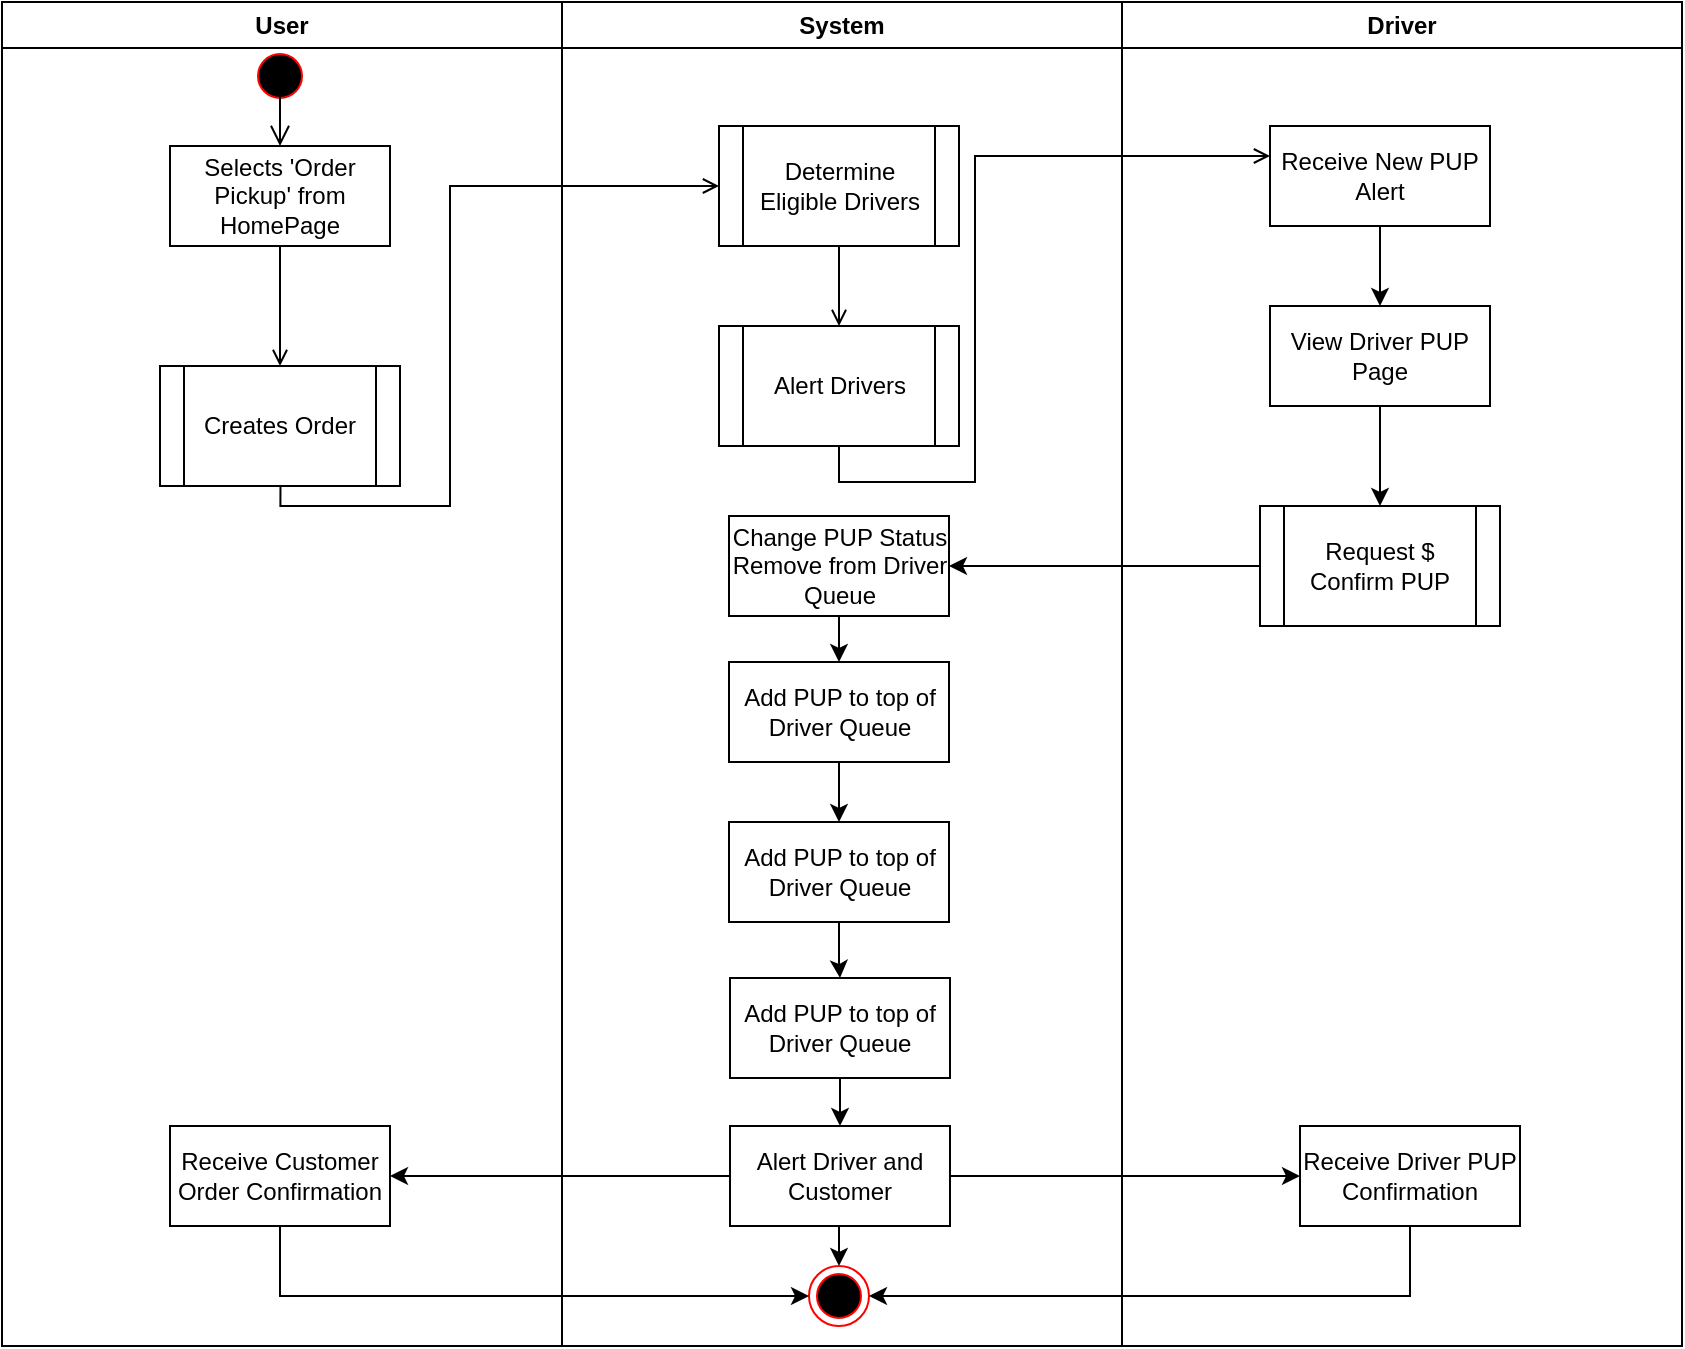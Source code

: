 <mxfile version="12.2.7" type="github" pages="1">
  <diagram name="Page-1" id="e7e014a7-5840-1c2e-5031-d8a46d1fe8dd">
    <mxGraphModel dx="1173" dy="723" grid="1" gridSize="10" guides="1" tooltips="1" connect="1" arrows="1" fold="1" page="1" pageScale="1" pageWidth="1169" pageHeight="826" background="#ffffff" math="0" shadow="0">
      <root>
        <mxCell id="0"/>
        <mxCell id="1" parent="0"/>
        <mxCell id="2" value="User" style="swimlane;whiteSpace=wrap" parent="1" vertex="1">
          <mxGeometry x="165" y="128" width="280" height="672" as="geometry"/>
        </mxCell>
        <mxCell id="5" value="" style="ellipse;shape=startState;fillColor=#000000;strokeColor=#ff0000;" parent="2" vertex="1">
          <mxGeometry x="124" y="22" width="30" height="30" as="geometry"/>
        </mxCell>
        <mxCell id="6" value="" style="edgeStyle=elbowEdgeStyle;elbow=horizontal;verticalAlign=bottom;endArrow=open;endSize=8;strokeColor=#000000;endFill=1;rounded=0;exitX=0.5;exitY=0.846;exitDx=0;exitDy=0;exitPerimeter=0;" parent="2" source="5" target="7" edge="1">
          <mxGeometry x="99" y="10" as="geometry">
            <mxPoint x="114" y="80" as="targetPoint"/>
            <mxPoint x="139" y="52" as="sourcePoint"/>
          </mxGeometry>
        </mxCell>
        <mxCell id="7" value="Selects &#39;Order Pickup&#39; from HomePage" style="whiteSpace=wrap;" parent="2" vertex="1">
          <mxGeometry x="84" y="72" width="110" height="50" as="geometry"/>
        </mxCell>
        <mxCell id="9" value="" style="endArrow=open;strokeColor=#000000;endFill=1;rounded=0;entryX=0.5;entryY=0;entryDx=0;entryDy=0;" parent="2" source="7" target="YOjoh3aK9eh-R5aicv4c-41" edge="1">
          <mxGeometry relative="1" as="geometry">
            <mxPoint x="114" y="190" as="targetPoint"/>
          </mxGeometry>
        </mxCell>
        <mxCell id="YOjoh3aK9eh-R5aicv4c-41" value="Creates Order" style="shape=process;whiteSpace=wrap;html=1;backgroundOutline=1;" vertex="1" parent="2">
          <mxGeometry x="79" y="182" width="120" height="60" as="geometry"/>
        </mxCell>
        <mxCell id="YOjoh3aK9eh-R5aicv4c-62" value="Receive Customer Order Confirmation" style="whiteSpace=wrap;" vertex="1" parent="2">
          <mxGeometry x="84" y="562" width="110" height="50" as="geometry"/>
        </mxCell>
        <mxCell id="3" value="System" style="swimlane;whiteSpace=wrap" parent="1" vertex="1">
          <mxGeometry x="445" y="128" width="280" height="672" as="geometry"/>
        </mxCell>
        <mxCell id="17" value="" style="endArrow=open;strokeColor=#000000;endFill=1;rounded=0;exitX=0.5;exitY=1;exitDx=0;exitDy=0;entryX=0.5;entryY=0;entryDx=0;entryDy=0;" parent="3" source="YOjoh3aK9eh-R5aicv4c-42" target="YOjoh3aK9eh-R5aicv4c-43" edge="1">
          <mxGeometry relative="1" as="geometry">
            <mxPoint x="74" y="130" as="sourcePoint"/>
            <mxPoint x="74" y="190" as="targetPoint"/>
          </mxGeometry>
        </mxCell>
        <mxCell id="YOjoh3aK9eh-R5aicv4c-51" value="" style="edgeStyle=orthogonalEdgeStyle;rounded=0;orthogonalLoop=1;jettySize=auto;html=1;" edge="1" parent="3" source="30" target="YOjoh3aK9eh-R5aicv4c-50">
          <mxGeometry relative="1" as="geometry"/>
        </mxCell>
        <mxCell id="30" value="Change PUP Status Remove from Driver Queue" style="whiteSpace=wrap;" parent="3" vertex="1">
          <mxGeometry x="83.5" y="257" width="110" height="50" as="geometry"/>
        </mxCell>
        <mxCell id="YOjoh3aK9eh-R5aicv4c-54" value="" style="edgeStyle=orthogonalEdgeStyle;rounded=0;orthogonalLoop=1;jettySize=auto;html=1;" edge="1" parent="3" source="YOjoh3aK9eh-R5aicv4c-50" target="YOjoh3aK9eh-R5aicv4c-53">
          <mxGeometry relative="1" as="geometry"/>
        </mxCell>
        <mxCell id="YOjoh3aK9eh-R5aicv4c-50" value="Add PUP to top of Driver Queue" style="whiteSpace=wrap;" vertex="1" parent="3">
          <mxGeometry x="83.5" y="330" width="110" height="50" as="geometry"/>
        </mxCell>
        <mxCell id="YOjoh3aK9eh-R5aicv4c-56" value="" style="edgeStyle=orthogonalEdgeStyle;rounded=0;orthogonalLoop=1;jettySize=auto;html=1;" edge="1" parent="3" source="YOjoh3aK9eh-R5aicv4c-53" target="YOjoh3aK9eh-R5aicv4c-55">
          <mxGeometry relative="1" as="geometry"/>
        </mxCell>
        <mxCell id="YOjoh3aK9eh-R5aicv4c-53" value="Add PUP to top of Driver Queue" style="whiteSpace=wrap;" vertex="1" parent="3">
          <mxGeometry x="83.5" y="410" width="110" height="50" as="geometry"/>
        </mxCell>
        <mxCell id="YOjoh3aK9eh-R5aicv4c-59" value="" style="edgeStyle=orthogonalEdgeStyle;rounded=0;orthogonalLoop=1;jettySize=auto;html=1;" edge="1" parent="3" source="YOjoh3aK9eh-R5aicv4c-55" target="YOjoh3aK9eh-R5aicv4c-58">
          <mxGeometry relative="1" as="geometry"/>
        </mxCell>
        <mxCell id="YOjoh3aK9eh-R5aicv4c-55" value="Add PUP to top of Driver Queue" style="whiteSpace=wrap;" vertex="1" parent="3">
          <mxGeometry x="84" y="488" width="110" height="50" as="geometry"/>
        </mxCell>
        <mxCell id="YOjoh3aK9eh-R5aicv4c-67" value="" style="edgeStyle=orthogonalEdgeStyle;rounded=0;orthogonalLoop=1;jettySize=auto;html=1;entryX=0.5;entryY=0;entryDx=0;entryDy=0;" edge="1" parent="3" source="YOjoh3aK9eh-R5aicv4c-58" target="38">
          <mxGeometry relative="1" as="geometry">
            <mxPoint x="185" y="632" as="targetPoint"/>
            <Array as="points">
              <mxPoint x="138" y="622"/>
            </Array>
          </mxGeometry>
        </mxCell>
        <mxCell id="YOjoh3aK9eh-R5aicv4c-58" value="Alert Driver and Customer" style="whiteSpace=wrap;" vertex="1" parent="3">
          <mxGeometry x="84" y="562" width="110" height="50" as="geometry"/>
        </mxCell>
        <mxCell id="YOjoh3aK9eh-R5aicv4c-42" value="Determine Eligible Drivers" style="shape=process;whiteSpace=wrap;html=1;backgroundOutline=1;" vertex="1" parent="3">
          <mxGeometry x="78.5" y="62" width="120" height="60" as="geometry"/>
        </mxCell>
        <mxCell id="YOjoh3aK9eh-R5aicv4c-43" value="Alert Drivers" style="shape=process;whiteSpace=wrap;html=1;backgroundOutline=1;" vertex="1" parent="3">
          <mxGeometry x="78.5" y="162" width="120" height="60" as="geometry"/>
        </mxCell>
        <mxCell id="38" value="" style="ellipse;shape=endState;fillColor=#000000;strokeColor=#ff0000" parent="3" vertex="1">
          <mxGeometry x="123.5" y="632" width="30" height="30" as="geometry"/>
        </mxCell>
        <mxCell id="4" value="Driver" style="swimlane;whiteSpace=wrap;startSize=23;" parent="1" vertex="1">
          <mxGeometry x="725" y="128" width="280" height="672" as="geometry"/>
        </mxCell>
        <mxCell id="YOjoh3aK9eh-R5aicv4c-45" value="" style="edgeStyle=orthogonalEdgeStyle;rounded=0;orthogonalLoop=1;jettySize=auto;html=1;" edge="1" parent="4" source="18" target="YOjoh3aK9eh-R5aicv4c-44">
          <mxGeometry relative="1" as="geometry"/>
        </mxCell>
        <mxCell id="18" value="Receive New PUP Alert" style="whiteSpace=wrap;" parent="4" vertex="1">
          <mxGeometry x="74" y="62" width="110" height="50" as="geometry"/>
        </mxCell>
        <mxCell id="YOjoh3aK9eh-R5aicv4c-46" value="" style="edgeStyle=orthogonalEdgeStyle;rounded=0;orthogonalLoop=1;jettySize=auto;html=1;entryX=0.5;entryY=0;entryDx=0;entryDy=0;" edge="1" parent="4" source="YOjoh3aK9eh-R5aicv4c-44" target="YOjoh3aK9eh-R5aicv4c-47">
          <mxGeometry relative="1" as="geometry">
            <mxPoint x="129" y="282" as="targetPoint"/>
          </mxGeometry>
        </mxCell>
        <mxCell id="YOjoh3aK9eh-R5aicv4c-44" value="View Driver PUP Page" style="whiteSpace=wrap;" vertex="1" parent="4">
          <mxGeometry x="74" y="152" width="110" height="50" as="geometry"/>
        </mxCell>
        <mxCell id="YOjoh3aK9eh-R5aicv4c-47" value="Request $ Confirm PUP" style="shape=process;whiteSpace=wrap;html=1;backgroundOutline=1;" vertex="1" parent="4">
          <mxGeometry x="69" y="252" width="120" height="60" as="geometry"/>
        </mxCell>
        <mxCell id="YOjoh3aK9eh-R5aicv4c-60" value="Receive Driver PUP Confirmation" style="whiteSpace=wrap;" vertex="1" parent="4">
          <mxGeometry x="89" y="562" width="110" height="50" as="geometry"/>
        </mxCell>
        <mxCell id="11" value="" style="endArrow=open;strokeColor=#000000;endFill=1;rounded=0;exitX=0.502;exitY=1;exitDx=0;exitDy=0;exitPerimeter=0;entryX=0;entryY=0.5;entryDx=0;entryDy=0;edgeStyle=orthogonalEdgeStyle;" parent="1" source="YOjoh3aK9eh-R5aicv4c-41" target="YOjoh3aK9eh-R5aicv4c-42" edge="1">
          <mxGeometry relative="1" as="geometry">
            <mxPoint x="279" y="380" as="sourcePoint"/>
            <mxPoint x="464" y="233" as="targetPoint"/>
            <Array as="points">
              <mxPoint x="304" y="380"/>
              <mxPoint x="389" y="380"/>
              <mxPoint x="389" y="220"/>
            </Array>
          </mxGeometry>
        </mxCell>
        <mxCell id="19" value="" style="endArrow=open;strokeColor=#000000;endFill=1;rounded=0;edgeStyle=orthogonalEdgeStyle;exitX=0.5;exitY=1;exitDx=0;exitDy=0;" parent="1" source="YOjoh3aK9eh-R5aicv4c-43" target="18" edge="1">
          <mxGeometry relative="1" as="geometry">
            <mxPoint x="518.5" y="368" as="sourcePoint"/>
            <Array as="points">
              <mxPoint x="583.5" y="368"/>
              <mxPoint x="651.5" y="368"/>
              <mxPoint x="651.5" y="205"/>
            </Array>
          </mxGeometry>
        </mxCell>
        <mxCell id="YOjoh3aK9eh-R5aicv4c-49" value="" style="edgeStyle=orthogonalEdgeStyle;rounded=0;orthogonalLoop=1;jettySize=auto;html=1;entryX=1;entryY=0.5;entryDx=0;entryDy=0;" edge="1" parent="1" source="YOjoh3aK9eh-R5aicv4c-47" target="30">
          <mxGeometry relative="1" as="geometry"/>
        </mxCell>
        <mxCell id="YOjoh3aK9eh-R5aicv4c-61" value="" style="edgeStyle=orthogonalEdgeStyle;rounded=0;orthogonalLoop=1;jettySize=auto;html=1;" edge="1" parent="1" source="YOjoh3aK9eh-R5aicv4c-58" target="YOjoh3aK9eh-R5aicv4c-60">
          <mxGeometry relative="1" as="geometry"/>
        </mxCell>
        <mxCell id="YOjoh3aK9eh-R5aicv4c-63" value="" style="edgeStyle=orthogonalEdgeStyle;rounded=0;orthogonalLoop=1;jettySize=auto;html=1;" edge="1" parent="1" source="YOjoh3aK9eh-R5aicv4c-58" target="YOjoh3aK9eh-R5aicv4c-62">
          <mxGeometry relative="1" as="geometry"/>
        </mxCell>
        <mxCell id="YOjoh3aK9eh-R5aicv4c-64" value="" style="edgeStyle=orthogonalEdgeStyle;rounded=0;orthogonalLoop=1;jettySize=auto;html=1;entryX=1;entryY=0.5;entryDx=0;entryDy=0;" edge="1" parent="1" source="YOjoh3aK9eh-R5aicv4c-60" target="38">
          <mxGeometry relative="1" as="geometry">
            <mxPoint x="869" y="820" as="targetPoint"/>
            <Array as="points">
              <mxPoint x="869" y="775"/>
            </Array>
          </mxGeometry>
        </mxCell>
        <mxCell id="YOjoh3aK9eh-R5aicv4c-66" value="" style="edgeStyle=orthogonalEdgeStyle;rounded=0;orthogonalLoop=1;jettySize=auto;html=1;entryX=0;entryY=0.5;entryDx=0;entryDy=0;" edge="1" parent="1" source="YOjoh3aK9eh-R5aicv4c-62" target="38">
          <mxGeometry relative="1" as="geometry">
            <mxPoint x="304" y="820" as="targetPoint"/>
            <Array as="points">
              <mxPoint x="304" y="775"/>
            </Array>
          </mxGeometry>
        </mxCell>
      </root>
    </mxGraphModel>
  </diagram>
</mxfile>
